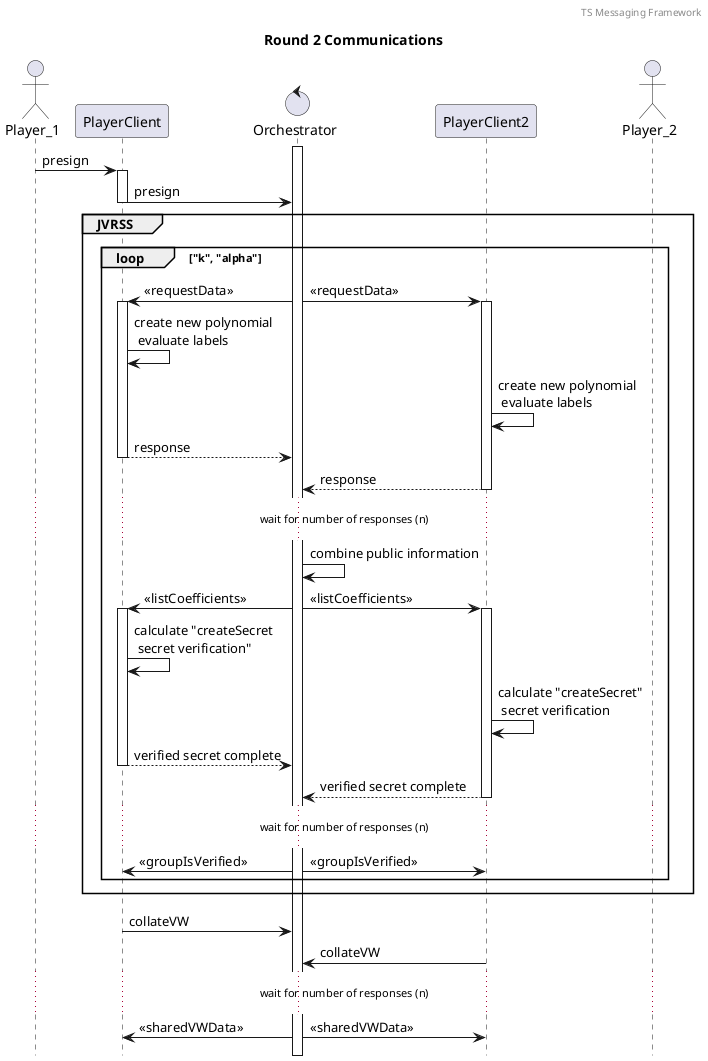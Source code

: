 @startuml
@startuml
!pragma teoz true

header TS Messaging Framework
title Round 2 Communications
hide footbox
actor Player_1
participant PlayerClient
control Orchestrator
participant PlayerClient2
actor Player_2

activate Orchestrator


Player_1 -> PlayerClient : presign
activate PlayerClient
PlayerClient -> Orchestrator : presign 
deactivate PlayerClient

group JVRSS 
loop "k", "alpha"
Orchestrator -> PlayerClient : << requestData >>
& Orchestrator -> PlayerClient2 : << requestData >>
activate PlayerClient
activate PlayerClient2

PlayerClient -> PlayerClient : create new polynomial \n evaluate labels
PlayerClient2 -> PlayerClient2 : create new polynomial \n evaluate labels


PlayerClient --> Orchestrator : response
deactivate PlayerClient
PlayerClient2 --> Orchestrator : response
deactivate PlayerClient2

... wait for number of responses (n) ...

Orchestrator -> Orchestrator : combine public information
Orchestrator -> PlayerClient : << listCoefficients >>
& Orchestrator -> PlayerClient2 : << listCoefficients >>
activate PlayerClient
activate PlayerClient2


PlayerClient -> PlayerClient : calculate "createSecret \n secret verification"
PlayerClient2 -> PlayerClient2 : calculate "createSecret" \n secret verification

PlayerClient --> Orchestrator : verified secret complete
deactivate PlayerClient
PlayerClient2 --> Orchestrator : verified secret complete
deactivate PlayerClient2

... wait for number of responses (n) ...

Orchestrator -> PlayerClient : << groupIsVerified >>
& Orchestrator -> PlayerClient2 : << groupIsVerified >>

end 
end

PlayerClient -> Orchestrator : collateVW
PlayerClient2 -> Orchestrator : collateVW

... wait for number of responses (n) ...

Orchestrator -> PlayerClient : << sharedVWData >>
& Orchestrator -> PlayerClient2 : << sharedVWData >>

@enduml
